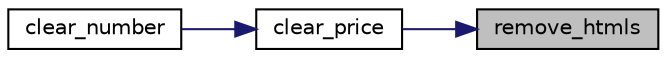 digraph "remove_htmls"
{
 // LATEX_PDF_SIZE
  edge [fontname="Helvetica",fontsize="10",labelfontname="Helvetica",labelfontsize="10"];
  node [fontname="Helvetica",fontsize="10",shape=record];
  rankdir="RL";
  Node1 [label="remove_htmls",height=0.2,width=0.4,color="black", fillcolor="grey75", style="filled", fontcolor="black",tooltip=" "];
  Node1 -> Node2 [dir="back",color="midnightblue",fontsize="10",style="solid",fontname="Helvetica"];
  Node2 [label="clear_price",height=0.2,width=0.4,color="black", fillcolor="white", style="filled",URL="$da/dd1/classstrings__formatter_1_1_string_formatter.html#a972dbbca74415e967350236326b54c77",tooltip=" "];
  Node2 -> Node3 [dir="back",color="midnightblue",fontsize="10",style="solid",fontname="Helvetica"];
  Node3 [label="clear_number",height=0.2,width=0.4,color="black", fillcolor="white", style="filled",URL="$da/dd1/classstrings__formatter_1_1_string_formatter.html#acbad43101854cae5ef078e1d187bc793",tooltip=" "];
}
